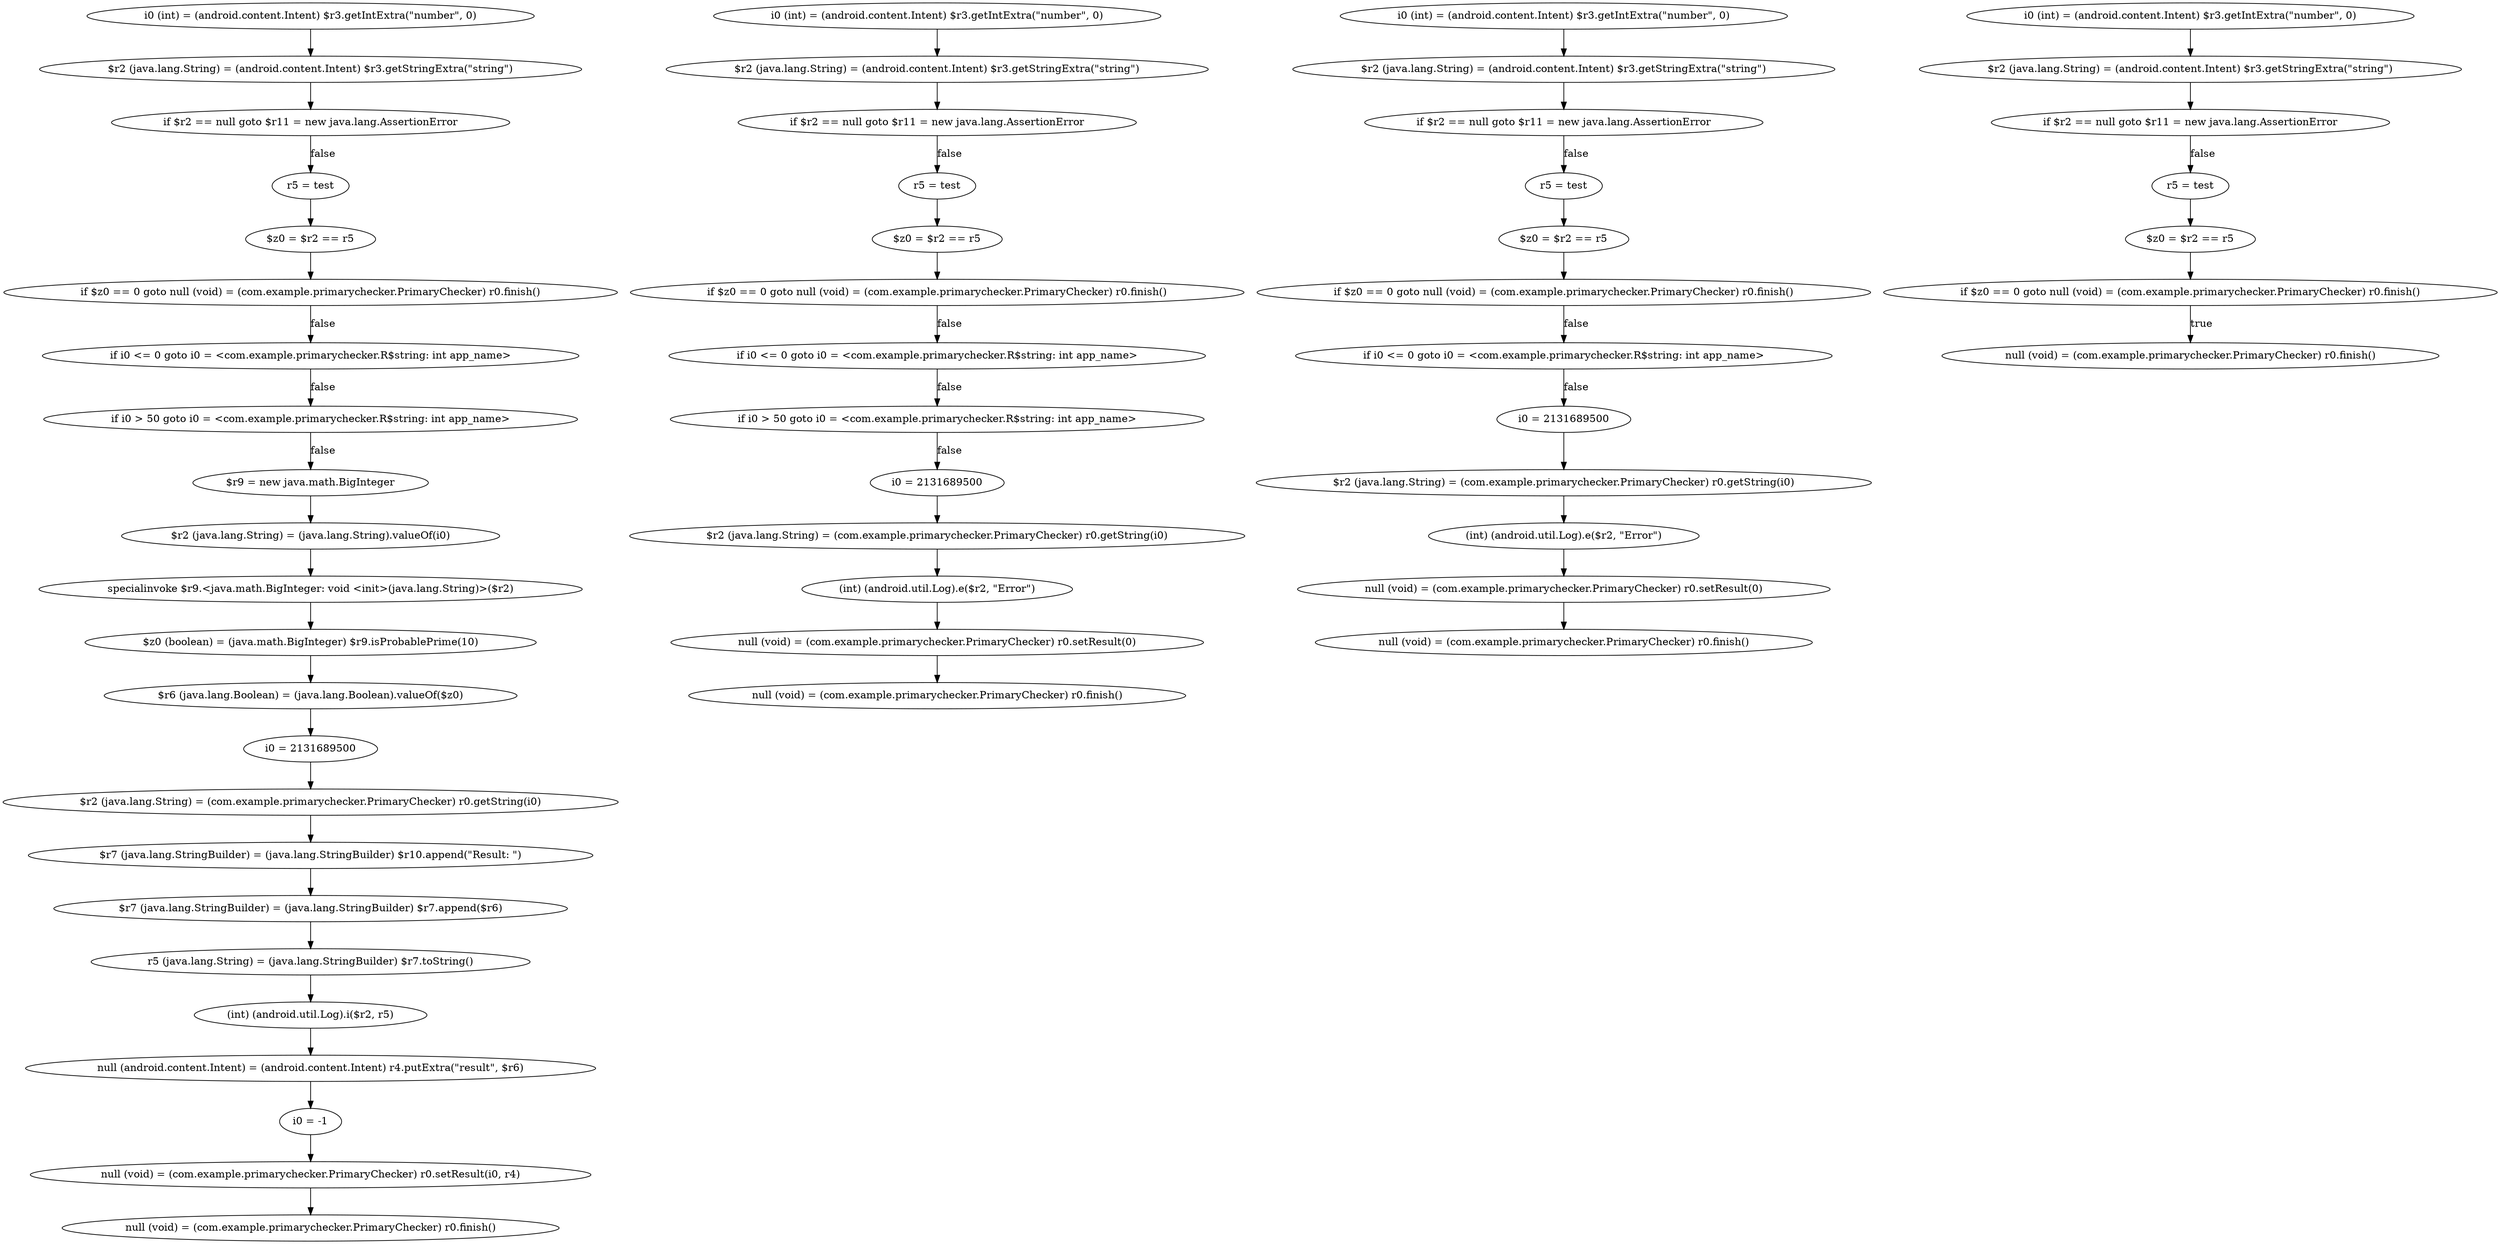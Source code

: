 # package: com.example.primarychecker
# activity: com.example.primarychecker.PrimaryChecker
# action: com.example.primarychecker.action.PRIMARYCHECKER
digraph paths {
subgraph path_1 {
    node1_1 [label="i0 (int) = (android.content.Intent) $r3.getIntExtra(\"number\", 0)"];
    node2_1 [label="$r2 (java.lang.String) = (android.content.Intent) $r3.getStringExtra(\"string\")"];
    node1_1 -> node2_1;
    node3_1 [label="if $r2 == null goto $r11 = new java.lang.AssertionError"];
    node2_1 -> node3_1;
    node4_1 [label="r5 = test"];
    node3_1 -> node4_1 [label="false"];
    node5_1 [label="$z0 = $r2 == r5"];
    node4_1 -> node5_1;
    node6_1 [label="if $z0 == 0 goto null (void) = (com.example.primarychecker.PrimaryChecker) r0.finish()"];
    node5_1 -> node6_1;
    node7_1 [label="if i0 <= 0 goto i0 = <com.example.primarychecker.R$string: int app_name>"];
    node6_1 -> node7_1 [label="false"];
    node8_1 [label="if i0 > 50 goto i0 = <com.example.primarychecker.R$string: int app_name>"];
    node7_1 -> node8_1 [label="false"];
    node9_1 [label="$r9 = new java.math.BigInteger"];
    node8_1 -> node9_1 [label="false"];
    node10_1 [label="$r2 (java.lang.String) = (java.lang.String).valueOf(i0)"];
    node9_1 -> node10_1;
    node11_1 [label="specialinvoke $r9.<java.math.BigInteger: void <init>(java.lang.String)>($r2)"];
    node10_1 -> node11_1;
    node12_1 [label="$z0 (boolean) = (java.math.BigInteger) $r9.isProbablePrime(10)"];
    node11_1 -> node12_1;
    node13_1 [label="$r6 (java.lang.Boolean) = (java.lang.Boolean).valueOf($z0)"];
    node12_1 -> node13_1;
    node14_1 [label="i0 = 2131689500"];
    node13_1 -> node14_1;
    node15_1 [label="$r2 (java.lang.String) = (com.example.primarychecker.PrimaryChecker) r0.getString(i0)"];
    node14_1 -> node15_1;
    node16_1 [label="$r7 (java.lang.StringBuilder) = (java.lang.StringBuilder) $r10.append(\"Result: \")"];
    node15_1 -> node16_1;
    node17_1 [label="$r7 (java.lang.StringBuilder) = (java.lang.StringBuilder) $r7.append($r6)"];
    node16_1 -> node17_1;
    node18_1 [label="r5 (java.lang.String) = (java.lang.StringBuilder) $r7.toString()"];
    node17_1 -> node18_1;
    node19_1 [label="(int) (android.util.Log).i($r2, r5)"];
    node18_1 -> node19_1;
    node20_1 [label="null (android.content.Intent) = (android.content.Intent) r4.putExtra(\"result\", $r6)"];
    node19_1 -> node20_1;
    node21_1 [label="i0 = -1"];
    node20_1 -> node21_1;
    node22_1 [label="null (void) = (com.example.primarychecker.PrimaryChecker) r0.setResult(i0, r4)"];
    node21_1 -> node22_1;
    node23_1 [label="null (void) = (com.example.primarychecker.PrimaryChecker) r0.finish()"];
    node22_1 -> node23_1;
}

subgraph path_2 {
    node1_2 [label="i0 (int) = (android.content.Intent) $r3.getIntExtra(\"number\", 0)"];
    node2_2 [label="$r2 (java.lang.String) = (android.content.Intent) $r3.getStringExtra(\"string\")"];
    node1_2 -> node2_2;
    node3_2 [label="if $r2 == null goto $r11 = new java.lang.AssertionError"];
    node2_2 -> node3_2;
    node4_2 [label="r5 = test"];
    node3_2 -> node4_2 [label="false"];
    node5_2 [label="$z0 = $r2 == r5"];
    node4_2 -> node5_2;
    node6_2 [label="if $z0 == 0 goto null (void) = (com.example.primarychecker.PrimaryChecker) r0.finish()"];
    node5_2 -> node6_2;
    node7_2 [label="if i0 <= 0 goto i0 = <com.example.primarychecker.R$string: int app_name>"];
    node6_2 -> node7_2 [label="false"];
    node8_2 [label="if i0 > 50 goto i0 = <com.example.primarychecker.R$string: int app_name>"];
    node7_2 -> node8_2 [label="false"];
    node9_2 [label="i0 = 2131689500"];
    node8_2 -> node9_2 [label="false"];
    node10_2 [label="$r2 (java.lang.String) = (com.example.primarychecker.PrimaryChecker) r0.getString(i0)"];
    node9_2 -> node10_2;
    node11_2 [label="(int) (android.util.Log).e($r2, \"Error\")"];
    node10_2 -> node11_2;
    node12_2 [label="null (void) = (com.example.primarychecker.PrimaryChecker) r0.setResult(0)"];
    node11_2 -> node12_2;
    node13_2 [label="null (void) = (com.example.primarychecker.PrimaryChecker) r0.finish()"];
    node12_2 -> node13_2;
}

subgraph path_3 {
    node1_3 [label="i0 (int) = (android.content.Intent) $r3.getIntExtra(\"number\", 0)"];
    node2_3 [label="$r2 (java.lang.String) = (android.content.Intent) $r3.getStringExtra(\"string\")"];
    node1_3 -> node2_3;
    node3_3 [label="if $r2 == null goto $r11 = new java.lang.AssertionError"];
    node2_3 -> node3_3;
    node4_3 [label="r5 = test"];
    node3_3 -> node4_3 [label="false"];
    node5_3 [label="$z0 = $r2 == r5"];
    node4_3 -> node5_3;
    node6_3 [label="if $z0 == 0 goto null (void) = (com.example.primarychecker.PrimaryChecker) r0.finish()"];
    node5_3 -> node6_3;
    node7_3 [label="if i0 <= 0 goto i0 = <com.example.primarychecker.R$string: int app_name>"];
    node6_3 -> node7_3 [label="false"];
    node8_3 [label="i0 = 2131689500"];
    node7_3 -> node8_3 [label="false"];
    node9_3 [label="$r2 (java.lang.String) = (com.example.primarychecker.PrimaryChecker) r0.getString(i0)"];
    node8_3 -> node9_3;
    node10_3 [label="(int) (android.util.Log).e($r2, \"Error\")"];
    node9_3 -> node10_3;
    node11_3 [label="null (void) = (com.example.primarychecker.PrimaryChecker) r0.setResult(0)"];
    node10_3 -> node11_3;
    node12_3 [label="null (void) = (com.example.primarychecker.PrimaryChecker) r0.finish()"];
    node11_3 -> node12_3;
}

subgraph path_4 {
    node1_4 [label="i0 (int) = (android.content.Intent) $r3.getIntExtra(\"number\", 0)"];
    node2_4 [label="$r2 (java.lang.String) = (android.content.Intent) $r3.getStringExtra(\"string\")"];
    node1_4 -> node2_4;
    node3_4 [label="if $r2 == null goto $r11 = new java.lang.AssertionError"];
    node2_4 -> node3_4;
    node4_4 [label="r5 = test"];
    node3_4 -> node4_4 [label="false"];
    node5_4 [label="$z0 = $r2 == r5"];
    node4_4 -> node5_4;
    node6_4 [label="if $z0 == 0 goto null (void) = (com.example.primarychecker.PrimaryChecker) r0.finish()"];
    node5_4 -> node6_4;
    node7_4 [label="null (void) = (com.example.primarychecker.PrimaryChecker) r0.finish()"];
    node6_4 -> node7_4 [label="true"];
}

}

